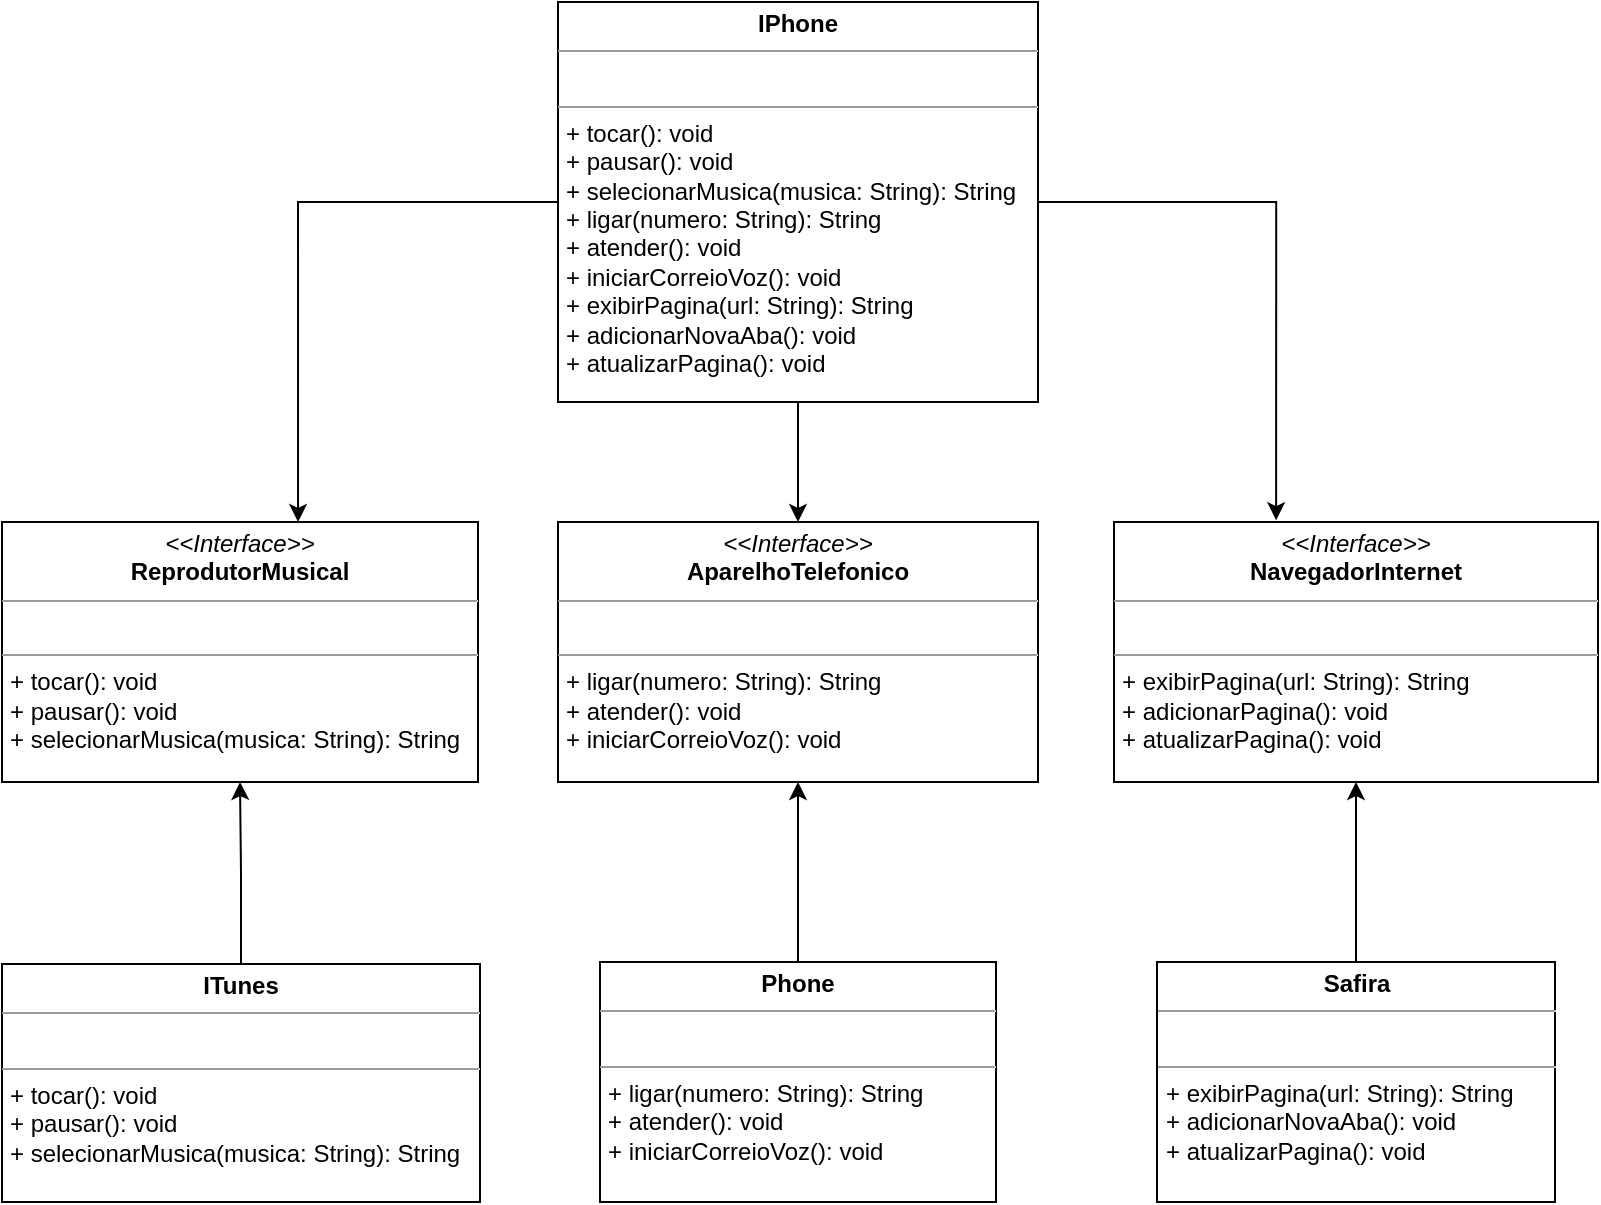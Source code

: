 <mxfile version="24.4.4" type="device">
  <diagram name="Página-1" id="0WoJKBAEzi7MeQzUoBHW">
    <mxGraphModel dx="880" dy="434" grid="1" gridSize="10" guides="1" tooltips="1" connect="1" arrows="1" fold="1" page="1" pageScale="1" pageWidth="1169" pageHeight="827" math="0" shadow="0">
      <root>
        <mxCell id="0" />
        <mxCell id="1" parent="0" />
        <mxCell id="yPEVXVRlLXGDHcjfl9fi-3" value="&lt;p style=&quot;margin:0px;margin-top:4px;text-align:center;&quot;&gt;&lt;i&gt;&amp;lt;&amp;lt;Interface&amp;gt;&amp;gt;&lt;/i&gt;&lt;br&gt;&lt;b&gt;ReprodutorMusical&lt;/b&gt;&lt;br&gt;&lt;/p&gt;&lt;hr size=&quot;1&quot;&gt;&lt;p style=&quot;margin:0px;margin-left:4px;&quot;&gt;&lt;br&gt;&lt;/p&gt;&lt;hr size=&quot;1&quot;&gt;&lt;p style=&quot;margin: 0px 0px 0px 4px;&quot;&gt;+ tocar(): void&lt;/p&gt;&lt;p style=&quot;margin: 0px 0px 0px 4px;&quot;&gt;+ pausar(): void&lt;br&gt;&lt;/p&gt;&lt;p style=&quot;margin: 0px 0px 0px 4px;&quot;&gt;+ selecionarMusica(musica: String): String&lt;/p&gt;" style="verticalAlign=top;align=left;overflow=fill;fontSize=12;fontFamily=Helvetica;html=1;whiteSpace=wrap;" parent="1" vertex="1">
          <mxGeometry x="82" y="340" width="238" height="130" as="geometry" />
        </mxCell>
        <mxCell id="yPEVXVRlLXGDHcjfl9fi-4" value="&lt;p style=&quot;margin:0px;margin-top:4px;text-align:center;&quot;&gt;&lt;i&gt;&amp;lt;&amp;lt;Interface&amp;gt;&amp;gt;&lt;/i&gt;&lt;br&gt;&lt;b&gt;AparelhoTelefonico&lt;/b&gt;&lt;br&gt;&lt;/p&gt;&lt;hr size=&quot;1&quot;&gt;&lt;p style=&quot;margin:0px;margin-left:4px;&quot;&gt;&lt;br&gt;&lt;/p&gt;&lt;hr size=&quot;1&quot;&gt;&lt;p style=&quot;margin: 0px 0px 0px 4px;&quot;&gt;+ ligar(numero: String): String&lt;/p&gt;&lt;p style=&quot;margin: 0px 0px 0px 4px;&quot;&gt;+ atender(): void&lt;br&gt;&lt;/p&gt;&lt;p style=&quot;margin: 0px 0px 0px 4px;&quot;&gt;+ iniciarCorreioVoz(): void&lt;/p&gt;" style="verticalAlign=top;align=left;overflow=fill;fontSize=12;fontFamily=Helvetica;html=1;whiteSpace=wrap;" parent="1" vertex="1">
          <mxGeometry x="360" y="340" width="240" height="130" as="geometry" />
        </mxCell>
        <mxCell id="yPEVXVRlLXGDHcjfl9fi-5" value="&lt;p style=&quot;margin:0px;margin-top:4px;text-align:center;&quot;&gt;&lt;i&gt;&amp;lt;&amp;lt;Interface&amp;gt;&amp;gt;&lt;/i&gt;&lt;br&gt;&lt;b&gt;NavegadorInternet&lt;/b&gt;&lt;/p&gt;&lt;hr size=&quot;1&quot;&gt;&lt;p style=&quot;margin:0px;margin-left:4px;&quot;&gt;&lt;br&gt;&lt;/p&gt;&lt;hr size=&quot;1&quot;&gt;&lt;p style=&quot;margin:0px;margin-left:4px;&quot;&gt;+ exibirPagina(url: String): String&lt;br&gt;&lt;/p&gt;&lt;p style=&quot;margin:0px;margin-left:4px;&quot;&gt;+&amp;nbsp;adicionarPagina(): void&lt;br&gt;&lt;/p&gt;&lt;p style=&quot;margin:0px;margin-left:4px;&quot;&gt;+&amp;nbsp;atualizarPagina&lt;span style=&quot;background-color: initial;&quot;&gt;(): void&lt;/span&gt;&lt;/p&gt;&lt;p style=&quot;margin:0px;margin-left:4px;&quot;&gt;&lt;br&gt;&lt;/p&gt;" style="verticalAlign=top;align=left;overflow=fill;fontSize=12;fontFamily=Helvetica;html=1;whiteSpace=wrap;" parent="1" vertex="1">
          <mxGeometry x="638" y="340" width="242" height="130" as="geometry" />
        </mxCell>
        <mxCell id="KDwcahcAwyw0Q_Kmf3B_-2" style="edgeStyle=orthogonalEdgeStyle;rounded=0;orthogonalLoop=1;jettySize=auto;html=1;entryX=0.5;entryY=0;entryDx=0;entryDy=0;" edge="1" parent="1" source="yPEVXVRlLXGDHcjfl9fi-6" target="yPEVXVRlLXGDHcjfl9fi-4">
          <mxGeometry relative="1" as="geometry" />
        </mxCell>
        <mxCell id="yPEVXVRlLXGDHcjfl9fi-6" value="&lt;p style=&quot;margin:0px;margin-top:4px;text-align:center;&quot;&gt;&lt;b&gt;IPhone&lt;/b&gt;&lt;/p&gt;&lt;hr size=&quot;1&quot;&gt;&lt;p style=&quot;margin:0px;margin-left:4px;&quot;&gt;&lt;br&gt;&lt;/p&gt;&lt;hr size=&quot;1&quot;&gt;&lt;p style=&quot;margin: 0px 0px 0px 4px;&quot;&gt;+ tocar(): void&lt;/p&gt;&lt;p style=&quot;margin: 0px 0px 0px 4px;&quot;&gt;+ pausar(): void&lt;br&gt;&lt;/p&gt;&lt;p style=&quot;margin: 0px 0px 0px 4px;&quot;&gt;+ selecionarMusica(musica: String): String&lt;/p&gt;&lt;p style=&quot;margin: 0px 0px 0px 4px;&quot;&gt;+ ligar(numero: String): String&lt;/p&gt;&lt;p style=&quot;margin: 0px 0px 0px 4px;&quot;&gt;+ atender(): void&lt;br&gt;&lt;/p&gt;&lt;p style=&quot;margin: 0px 0px 0px 4px;&quot;&gt;+ iniciarCorreioVoz(): void&lt;/p&gt;&lt;p style=&quot;margin: 0px 0px 0px 4px;&quot;&gt;+ exibirPagina(url: String): String&lt;/p&gt;&lt;p style=&quot;border-color: var(--border-color); margin: 0px 0px 0px 4px;&quot;&gt;+ adicionarNovaAba(): void&lt;/p&gt;&lt;p style=&quot;border-color: var(--border-color); margin: 0px 0px 0px 4px;&quot;&gt;+ atualizarPagina(): void&lt;/p&gt;" style="verticalAlign=top;align=left;overflow=fill;fontSize=12;fontFamily=Helvetica;html=1;whiteSpace=wrap;" parent="1" vertex="1">
          <mxGeometry x="360" y="80" width="240" height="200" as="geometry" />
        </mxCell>
        <mxCell id="KDwcahcAwyw0Q_Kmf3B_-7" value="" style="edgeStyle=orthogonalEdgeStyle;rounded=0;orthogonalLoop=1;jettySize=auto;html=1;" edge="1" parent="1" source="yPEVXVRlLXGDHcjfl9fi-8" target="yPEVXVRlLXGDHcjfl9fi-3">
          <mxGeometry relative="1" as="geometry" />
        </mxCell>
        <mxCell id="yPEVXVRlLXGDHcjfl9fi-8" value="&lt;p style=&quot;margin:0px;margin-top:4px;text-align:center;&quot;&gt;&lt;b&gt;ITunes&lt;/b&gt;&lt;/p&gt;&lt;hr size=&quot;1&quot;&gt;&lt;p style=&quot;margin:0px;margin-left:4px;&quot;&gt;&lt;br&gt;&lt;/p&gt;&lt;hr size=&quot;1&quot;&gt;&lt;p style=&quot;margin:0px;margin-left:4px;&quot;&gt;+ tocar(): void&lt;/p&gt;&lt;p style=&quot;margin:0px;margin-left:4px;&quot;&gt;+ pausar(): void&lt;br&gt;&lt;/p&gt;&lt;p style=&quot;margin:0px;margin-left:4px;&quot;&gt;+ selecionarMusica(musica: String): String&lt;br&gt;&lt;/p&gt;" style="verticalAlign=top;align=left;overflow=fill;fontSize=12;fontFamily=Helvetica;html=1;whiteSpace=wrap;" parent="1" vertex="1">
          <mxGeometry x="82" y="561" width="239" height="119" as="geometry" />
        </mxCell>
        <mxCell id="KDwcahcAwyw0Q_Kmf3B_-8" value="" style="edgeStyle=orthogonalEdgeStyle;rounded=0;orthogonalLoop=1;jettySize=auto;html=1;" edge="1" parent="1" source="yPEVXVRlLXGDHcjfl9fi-9" target="yPEVXVRlLXGDHcjfl9fi-4">
          <mxGeometry relative="1" as="geometry" />
        </mxCell>
        <mxCell id="yPEVXVRlLXGDHcjfl9fi-9" value="&lt;p style=&quot;margin:0px;margin-top:4px;text-align:center;&quot;&gt;&lt;b&gt;Phone&lt;/b&gt;&lt;/p&gt;&lt;hr size=&quot;1&quot;&gt;&lt;p style=&quot;margin:0px;margin-left:4px;&quot;&gt;&lt;br&gt;&lt;/p&gt;&lt;hr size=&quot;1&quot;&gt;&lt;p style=&quot;margin:0px;margin-left:4px;&quot;&gt;+ ligar(numero: String): String&lt;/p&gt;&lt;p style=&quot;margin:0px;margin-left:4px;&quot;&gt;+ atender(): void&lt;br&gt;&lt;/p&gt;&lt;p style=&quot;margin:0px;margin-left:4px;&quot;&gt;+ iniciarCorreioVoz(): void&lt;br&gt;&lt;/p&gt;" style="verticalAlign=top;align=left;overflow=fill;fontSize=12;fontFamily=Helvetica;html=1;whiteSpace=wrap;" parent="1" vertex="1">
          <mxGeometry x="381" y="560" width="198" height="120" as="geometry" />
        </mxCell>
        <mxCell id="KDwcahcAwyw0Q_Kmf3B_-9" value="" style="edgeStyle=orthogonalEdgeStyle;rounded=0;orthogonalLoop=1;jettySize=auto;html=1;" edge="1" parent="1" source="yPEVXVRlLXGDHcjfl9fi-10" target="yPEVXVRlLXGDHcjfl9fi-5">
          <mxGeometry relative="1" as="geometry" />
        </mxCell>
        <mxCell id="yPEVXVRlLXGDHcjfl9fi-10" value="&lt;p style=&quot;margin:0px;margin-top:4px;text-align:center;&quot;&gt;&lt;b&gt;Safira&lt;/b&gt;&lt;/p&gt;&lt;hr size=&quot;1&quot;&gt;&lt;p style=&quot;margin:0px;margin-left:4px;&quot;&gt;&lt;br&gt;&lt;/p&gt;&lt;hr size=&quot;1&quot;&gt;&lt;p style=&quot;margin:0px;margin-left:4px;&quot;&gt;+ exibirPagina(url: String): String&lt;/p&gt;&lt;p style=&quot;border-color: var(--border-color); margin: 0px 0px 0px 4px;&quot;&gt;+ adicionarNovaAba(): void&lt;/p&gt;&lt;p style=&quot;border-color: var(--border-color); margin: 0px 0px 0px 4px;&quot;&gt;+ atualizarPagina(): void&lt;br&gt;&lt;/p&gt;&lt;p style=&quot;border-color: var(--border-color); margin: 0px 0px 0px 4px;&quot;&gt;&lt;br style=&quot;border-color: var(--border-color);&quot;&gt;&lt;/p&gt;" style="verticalAlign=top;align=left;overflow=fill;fontSize=12;fontFamily=Helvetica;html=1;whiteSpace=wrap;" parent="1" vertex="1">
          <mxGeometry x="659.5" y="560" width="199" height="120" as="geometry" />
        </mxCell>
        <mxCell id="KDwcahcAwyw0Q_Kmf3B_-1" style="edgeStyle=orthogonalEdgeStyle;rounded=0;orthogonalLoop=1;jettySize=auto;html=1;entryX=0.622;entryY=0;entryDx=0;entryDy=0;entryPerimeter=0;" edge="1" parent="1" source="yPEVXVRlLXGDHcjfl9fi-6" target="yPEVXVRlLXGDHcjfl9fi-3">
          <mxGeometry relative="1" as="geometry" />
        </mxCell>
        <mxCell id="KDwcahcAwyw0Q_Kmf3B_-3" style="edgeStyle=orthogonalEdgeStyle;rounded=0;orthogonalLoop=1;jettySize=auto;html=1;entryX=0.335;entryY=-0.007;entryDx=0;entryDy=0;entryPerimeter=0;" edge="1" parent="1" source="yPEVXVRlLXGDHcjfl9fi-6" target="yPEVXVRlLXGDHcjfl9fi-5">
          <mxGeometry relative="1" as="geometry" />
        </mxCell>
      </root>
    </mxGraphModel>
  </diagram>
</mxfile>
